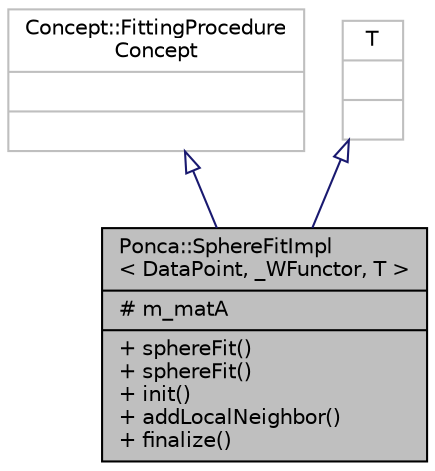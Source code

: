 digraph "Ponca::SphereFitImpl&lt; DataPoint, _WFunctor, T &gt;"
{
 // INTERACTIVE_SVG=YES
 // LATEX_PDF_SIZE
  bgcolor="transparent";
  edge [fontname="Helvetica",fontsize="10",labelfontname="Helvetica",labelfontsize="10"];
  node [fontname="Helvetica",fontsize="10",shape=record];
  Node1 [label="{Ponca::SphereFitImpl\l\< DataPoint, _WFunctor, T \>\n|# m_matA\l|+ sphereFit()\l+ sphereFit()\l+ init()\l+ addLocalNeighbor()\l+ finalize()\l}",height=0.2,width=0.4,color="black", fillcolor="grey75", style="filled", fontcolor="black",tooltip="Algebraic Sphere fitting procedure on point sets without normals."];
  Node2 -> Node1 [dir="back",color="midnightblue",fontsize="10",style="solid",arrowtail="onormal",fontname="Helvetica"];
  Node2 [label="{Concept::FittingProcedure\lConcept\n||}",height=0.2,width=0.4,color="grey75",tooltip=" "];
  Node3 -> Node1 [dir="back",color="midnightblue",fontsize="10",style="solid",arrowtail="onormal",fontname="Helvetica"];
  Node3 [label="{T\n||}",height=0.2,width=0.4,color="grey75",tooltip=" "];
}
